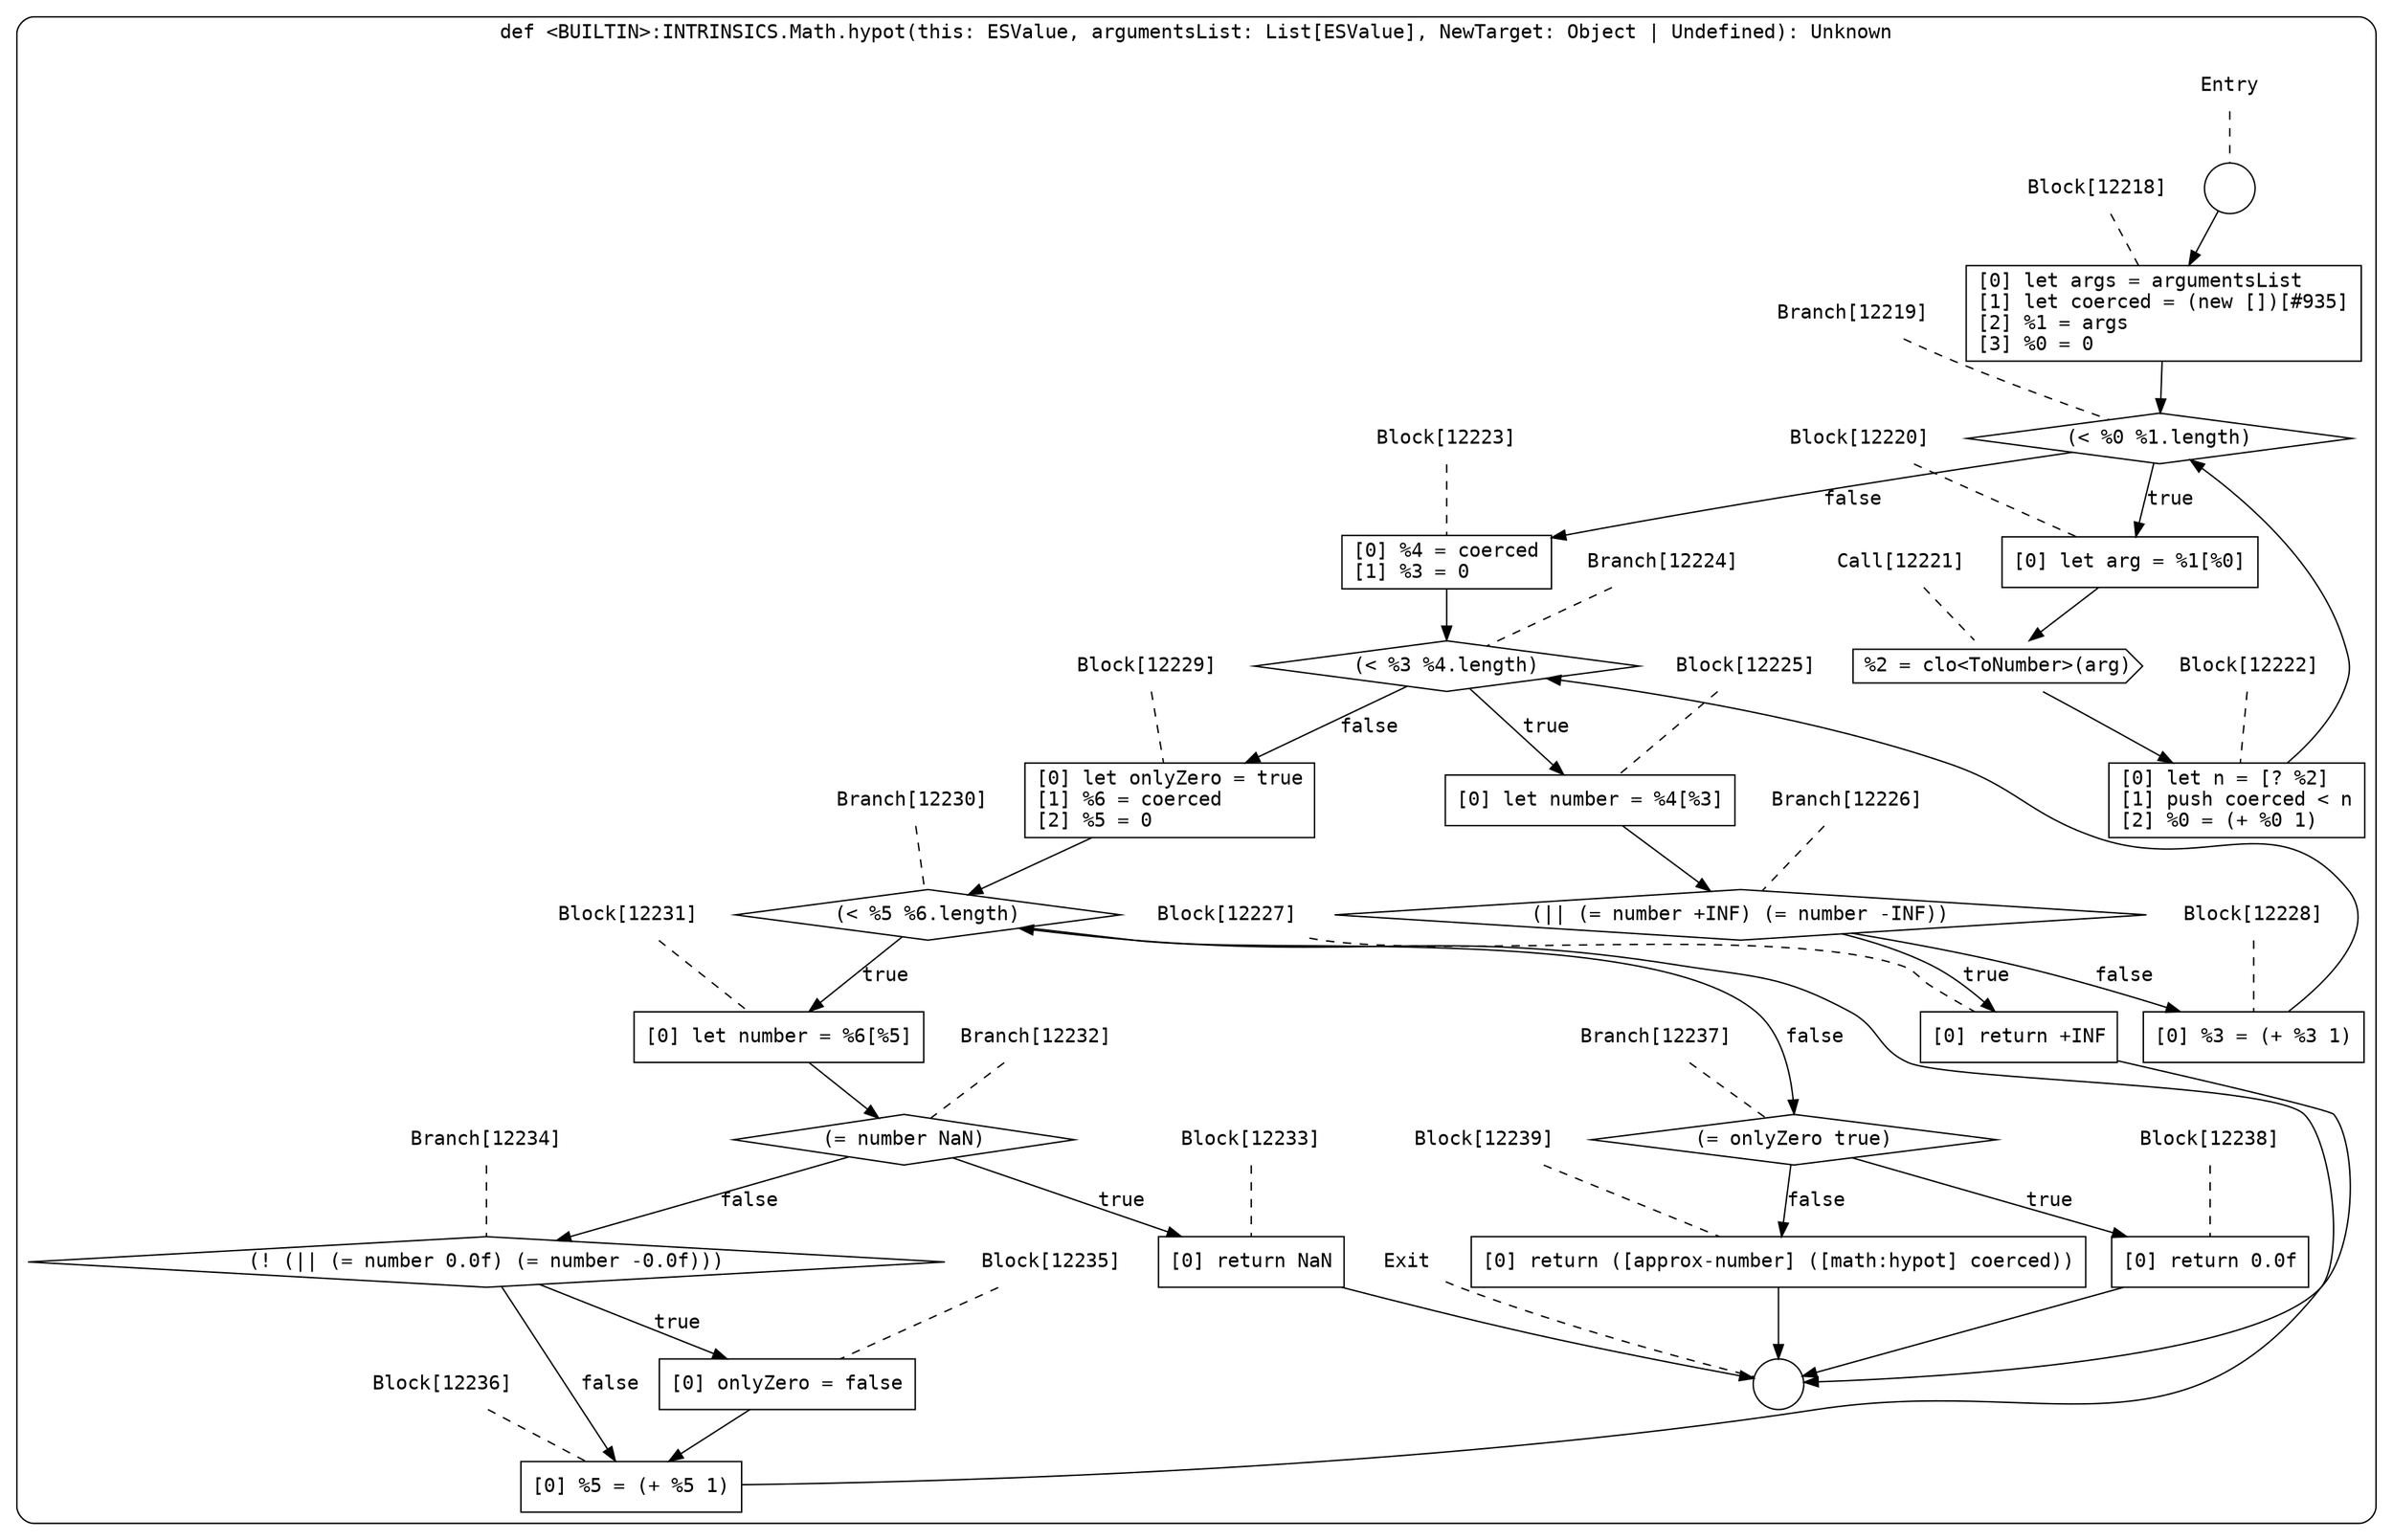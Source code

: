 digraph {
  graph [fontname = "Consolas"]
  node [fontname = "Consolas"]
  edge [fontname = "Consolas"]
  subgraph cluster2093 {
    label = "def <BUILTIN>:INTRINSICS.Math.hypot(this: ESValue, argumentsList: List[ESValue], NewTarget: Object | Undefined): Unknown"
    style = rounded
    cluster2093_entry_name [shape=none, label=<<font color="black">Entry</font>>]
    cluster2093_entry_name -> cluster2093_entry [arrowhead=none, color="black", style=dashed]
    cluster2093_entry [shape=circle label=" " color="black" fillcolor="white" style=filled]
    cluster2093_entry -> node12218 [color="black"]
    cluster2093_exit_name [shape=none, label=<<font color="black">Exit</font>>]
    cluster2093_exit_name -> cluster2093_exit [arrowhead=none, color="black", style=dashed]
    cluster2093_exit [shape=circle label=" " color="black" fillcolor="white" style=filled]
    node12218_name [shape=none, label=<<font color="black">Block[12218]</font>>]
    node12218_name -> node12218 [arrowhead=none, color="black", style=dashed]
    node12218 [shape=box, label=<<font color="black">[0] let args = argumentsList<BR ALIGN="LEFT"/>[1] let coerced = (new [])[#935]<BR ALIGN="LEFT"/>[2] %1 = args<BR ALIGN="LEFT"/>[3] %0 = 0<BR ALIGN="LEFT"/></font>> color="black" fillcolor="white", style=filled]
    node12218 -> node12219 [color="black"]
    node12219_name [shape=none, label=<<font color="black">Branch[12219]</font>>]
    node12219_name -> node12219 [arrowhead=none, color="black", style=dashed]
    node12219 [shape=diamond, label=<<font color="black">(&lt; %0 %1.length)</font>> color="black" fillcolor="white", style=filled]
    node12219 -> node12220 [label=<<font color="black">true</font>> color="black"]
    node12219 -> node12223 [label=<<font color="black">false</font>> color="black"]
    node12220_name [shape=none, label=<<font color="black">Block[12220]</font>>]
    node12220_name -> node12220 [arrowhead=none, color="black", style=dashed]
    node12220 [shape=box, label=<<font color="black">[0] let arg = %1[%0]<BR ALIGN="LEFT"/></font>> color="black" fillcolor="white", style=filled]
    node12220 -> node12221 [color="black"]
    node12223_name [shape=none, label=<<font color="black">Block[12223]</font>>]
    node12223_name -> node12223 [arrowhead=none, color="black", style=dashed]
    node12223 [shape=box, label=<<font color="black">[0] %4 = coerced<BR ALIGN="LEFT"/>[1] %3 = 0<BR ALIGN="LEFT"/></font>> color="black" fillcolor="white", style=filled]
    node12223 -> node12224 [color="black"]
    node12221_name [shape=none, label=<<font color="black">Call[12221]</font>>]
    node12221_name -> node12221 [arrowhead=none, color="black", style=dashed]
    node12221 [shape=cds, label=<<font color="black">%2 = clo&lt;ToNumber&gt;(arg)</font>> color="black" fillcolor="white", style=filled]
    node12221 -> node12222 [color="black"]
    node12224_name [shape=none, label=<<font color="black">Branch[12224]</font>>]
    node12224_name -> node12224 [arrowhead=none, color="black", style=dashed]
    node12224 [shape=diamond, label=<<font color="black">(&lt; %3 %4.length)</font>> color="black" fillcolor="white", style=filled]
    node12224 -> node12225 [label=<<font color="black">true</font>> color="black"]
    node12224 -> node12229 [label=<<font color="black">false</font>> color="black"]
    node12222_name [shape=none, label=<<font color="black">Block[12222]</font>>]
    node12222_name -> node12222 [arrowhead=none, color="black", style=dashed]
    node12222 [shape=box, label=<<font color="black">[0] let n = [? %2]<BR ALIGN="LEFT"/>[1] push coerced &lt; n<BR ALIGN="LEFT"/>[2] %0 = (+ %0 1)<BR ALIGN="LEFT"/></font>> color="black" fillcolor="white", style=filled]
    node12222 -> node12219 [color="black"]
    node12225_name [shape=none, label=<<font color="black">Block[12225]</font>>]
    node12225_name -> node12225 [arrowhead=none, color="black", style=dashed]
    node12225 [shape=box, label=<<font color="black">[0] let number = %4[%3]<BR ALIGN="LEFT"/></font>> color="black" fillcolor="white", style=filled]
    node12225 -> node12226 [color="black"]
    node12229_name [shape=none, label=<<font color="black">Block[12229]</font>>]
    node12229_name -> node12229 [arrowhead=none, color="black", style=dashed]
    node12229 [shape=box, label=<<font color="black">[0] let onlyZero = true<BR ALIGN="LEFT"/>[1] %6 = coerced<BR ALIGN="LEFT"/>[2] %5 = 0<BR ALIGN="LEFT"/></font>> color="black" fillcolor="white", style=filled]
    node12229 -> node12230 [color="black"]
    node12226_name [shape=none, label=<<font color="black">Branch[12226]</font>>]
    node12226_name -> node12226 [arrowhead=none, color="black", style=dashed]
    node12226 [shape=diamond, label=<<font color="black">(|| (= number +INF) (= number -INF))</font>> color="black" fillcolor="white", style=filled]
    node12226 -> node12227 [label=<<font color="black">true</font>> color="black"]
    node12226 -> node12228 [label=<<font color="black">false</font>> color="black"]
    node12230_name [shape=none, label=<<font color="black">Branch[12230]</font>>]
    node12230_name -> node12230 [arrowhead=none, color="black", style=dashed]
    node12230 [shape=diamond, label=<<font color="black">(&lt; %5 %6.length)</font>> color="black" fillcolor="white", style=filled]
    node12230 -> node12231 [label=<<font color="black">true</font>> color="black"]
    node12230 -> node12237 [label=<<font color="black">false</font>> color="black"]
    node12227_name [shape=none, label=<<font color="black">Block[12227]</font>>]
    node12227_name -> node12227 [arrowhead=none, color="black", style=dashed]
    node12227 [shape=box, label=<<font color="black">[0] return +INF<BR ALIGN="LEFT"/></font>> color="black" fillcolor="white", style=filled]
    node12227 -> cluster2093_exit [color="black"]
    node12228_name [shape=none, label=<<font color="black">Block[12228]</font>>]
    node12228_name -> node12228 [arrowhead=none, color="black", style=dashed]
    node12228 [shape=box, label=<<font color="black">[0] %3 = (+ %3 1)<BR ALIGN="LEFT"/></font>> color="black" fillcolor="white", style=filled]
    node12228 -> node12224 [color="black"]
    node12231_name [shape=none, label=<<font color="black">Block[12231]</font>>]
    node12231_name -> node12231 [arrowhead=none, color="black", style=dashed]
    node12231 [shape=box, label=<<font color="black">[0] let number = %6[%5]<BR ALIGN="LEFT"/></font>> color="black" fillcolor="white", style=filled]
    node12231 -> node12232 [color="black"]
    node12237_name [shape=none, label=<<font color="black">Branch[12237]</font>>]
    node12237_name -> node12237 [arrowhead=none, color="black", style=dashed]
    node12237 [shape=diamond, label=<<font color="black">(= onlyZero true)</font>> color="black" fillcolor="white", style=filled]
    node12237 -> node12238 [label=<<font color="black">true</font>> color="black"]
    node12237 -> node12239 [label=<<font color="black">false</font>> color="black"]
    node12232_name [shape=none, label=<<font color="black">Branch[12232]</font>>]
    node12232_name -> node12232 [arrowhead=none, color="black", style=dashed]
    node12232 [shape=diamond, label=<<font color="black">(= number NaN)</font>> color="black" fillcolor="white", style=filled]
    node12232 -> node12233 [label=<<font color="black">true</font>> color="black"]
    node12232 -> node12234 [label=<<font color="black">false</font>> color="black"]
    node12238_name [shape=none, label=<<font color="black">Block[12238]</font>>]
    node12238_name -> node12238 [arrowhead=none, color="black", style=dashed]
    node12238 [shape=box, label=<<font color="black">[0] return 0.0f<BR ALIGN="LEFT"/></font>> color="black" fillcolor="white", style=filled]
    node12238 -> cluster2093_exit [color="black"]
    node12239_name [shape=none, label=<<font color="black">Block[12239]</font>>]
    node12239_name -> node12239 [arrowhead=none, color="black", style=dashed]
    node12239 [shape=box, label=<<font color="black">[0] return ([approx-number] ([math:hypot] coerced))<BR ALIGN="LEFT"/></font>> color="black" fillcolor="white", style=filled]
    node12239 -> cluster2093_exit [color="black"]
    node12233_name [shape=none, label=<<font color="black">Block[12233]</font>>]
    node12233_name -> node12233 [arrowhead=none, color="black", style=dashed]
    node12233 [shape=box, label=<<font color="black">[0] return NaN<BR ALIGN="LEFT"/></font>> color="black" fillcolor="white", style=filled]
    node12233 -> cluster2093_exit [color="black"]
    node12234_name [shape=none, label=<<font color="black">Branch[12234]</font>>]
    node12234_name -> node12234 [arrowhead=none, color="black", style=dashed]
    node12234 [shape=diamond, label=<<font color="black">(! (|| (= number 0.0f) (= number -0.0f)))</font>> color="black" fillcolor="white", style=filled]
    node12234 -> node12235 [label=<<font color="black">true</font>> color="black"]
    node12234 -> node12236 [label=<<font color="black">false</font>> color="black"]
    node12235_name [shape=none, label=<<font color="black">Block[12235]</font>>]
    node12235_name -> node12235 [arrowhead=none, color="black", style=dashed]
    node12235 [shape=box, label=<<font color="black">[0] onlyZero = false<BR ALIGN="LEFT"/></font>> color="black" fillcolor="white", style=filled]
    node12235 -> node12236 [color="black"]
    node12236_name [shape=none, label=<<font color="black">Block[12236]</font>>]
    node12236_name -> node12236 [arrowhead=none, color="black", style=dashed]
    node12236 [shape=box, label=<<font color="black">[0] %5 = (+ %5 1)<BR ALIGN="LEFT"/></font>> color="black" fillcolor="white", style=filled]
    node12236 -> node12230 [color="black"]
  }
}
